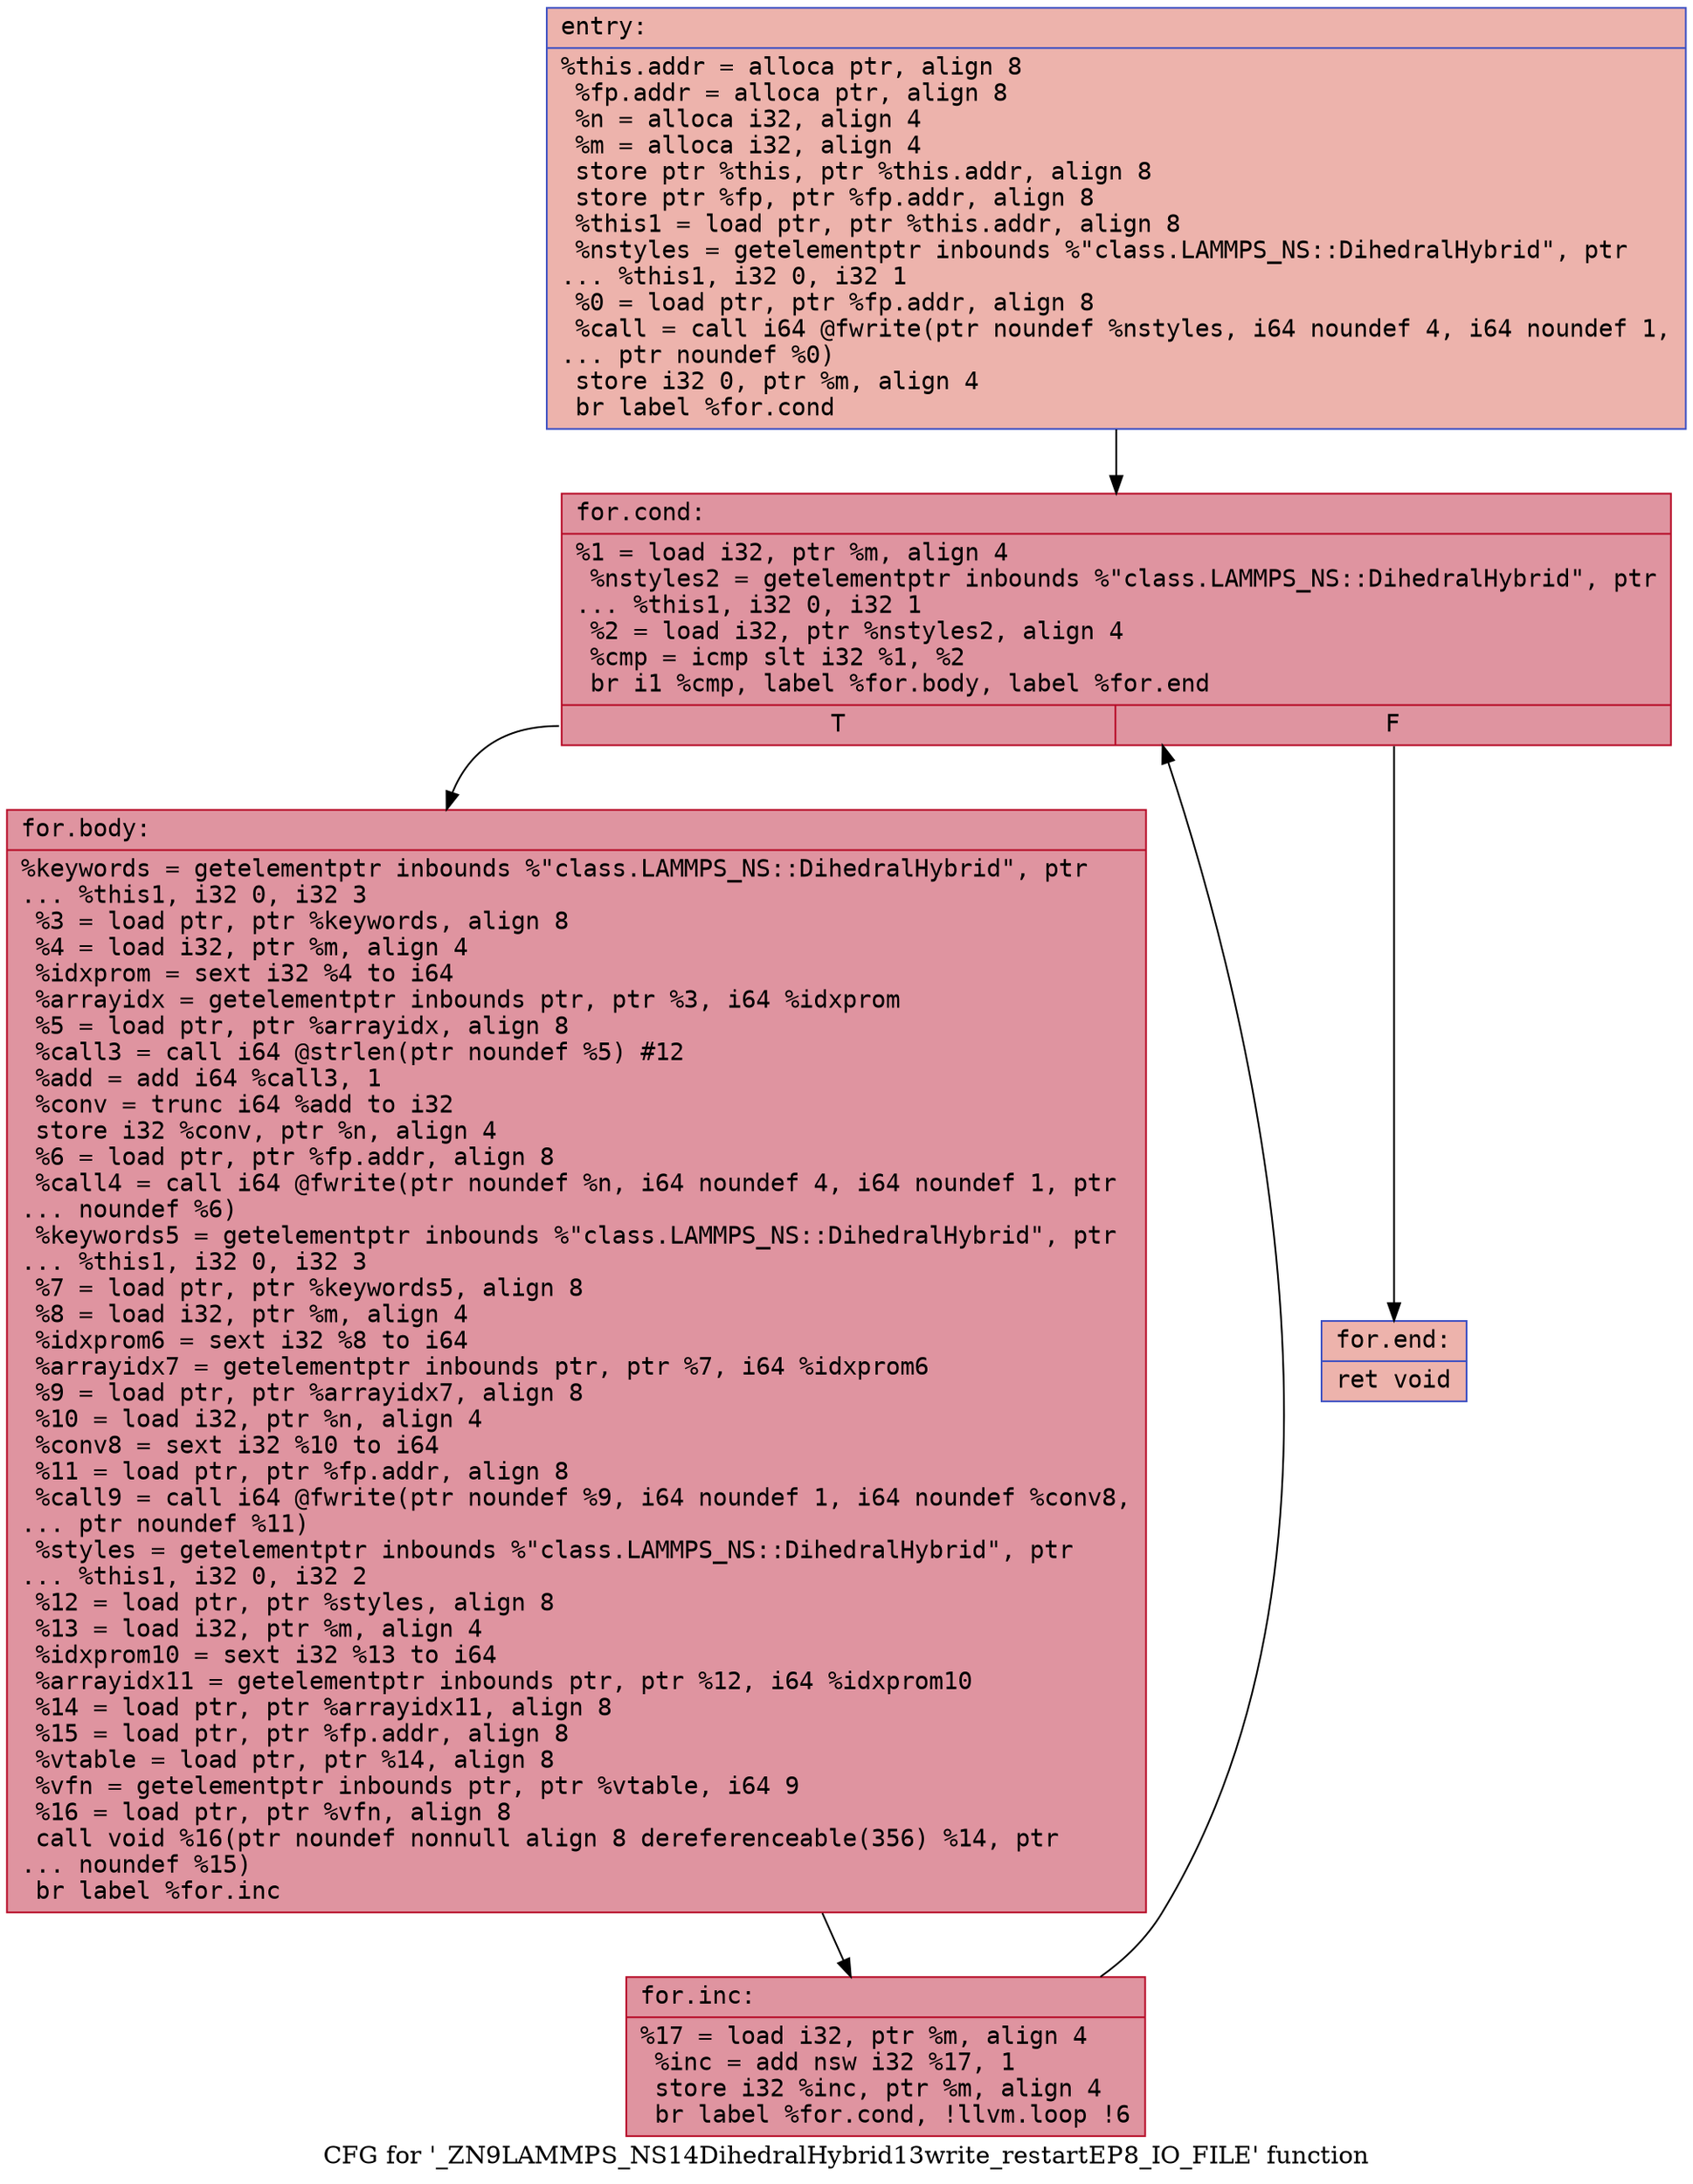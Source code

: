 digraph "CFG for '_ZN9LAMMPS_NS14DihedralHybrid13write_restartEP8_IO_FILE' function" {
	label="CFG for '_ZN9LAMMPS_NS14DihedralHybrid13write_restartEP8_IO_FILE' function";

	Node0x56273af638d0 [shape=record,color="#3d50c3ff", style=filled, fillcolor="#d6524470" fontname="Courier",label="{entry:\l|  %this.addr = alloca ptr, align 8\l  %fp.addr = alloca ptr, align 8\l  %n = alloca i32, align 4\l  %m = alloca i32, align 4\l  store ptr %this, ptr %this.addr, align 8\l  store ptr %fp, ptr %fp.addr, align 8\l  %this1 = load ptr, ptr %this.addr, align 8\l  %nstyles = getelementptr inbounds %\"class.LAMMPS_NS::DihedralHybrid\", ptr\l... %this1, i32 0, i32 1\l  %0 = load ptr, ptr %fp.addr, align 8\l  %call = call i64 @fwrite(ptr noundef %nstyles, i64 noundef 4, i64 noundef 1,\l... ptr noundef %0)\l  store i32 0, ptr %m, align 4\l  br label %for.cond\l}"];
	Node0x56273af638d0 -> Node0x56273af64130[tooltip="entry -> for.cond\nProbability 100.00%" ];
	Node0x56273af64130 [shape=record,color="#b70d28ff", style=filled, fillcolor="#b70d2870" fontname="Courier",label="{for.cond:\l|  %1 = load i32, ptr %m, align 4\l  %nstyles2 = getelementptr inbounds %\"class.LAMMPS_NS::DihedralHybrid\", ptr\l... %this1, i32 0, i32 1\l  %2 = load i32, ptr %nstyles2, align 4\l  %cmp = icmp slt i32 %1, %2\l  br i1 %cmp, label %for.body, label %for.end\l|{<s0>T|<s1>F}}"];
	Node0x56273af64130:s0 -> Node0x56273af63720[tooltip="for.cond -> for.body\nProbability 96.88%" ];
	Node0x56273af64130:s1 -> Node0x56273af637a0[tooltip="for.cond -> for.end\nProbability 3.12%" ];
	Node0x56273af63720 [shape=record,color="#b70d28ff", style=filled, fillcolor="#b70d2870" fontname="Courier",label="{for.body:\l|  %keywords = getelementptr inbounds %\"class.LAMMPS_NS::DihedralHybrid\", ptr\l... %this1, i32 0, i32 3\l  %3 = load ptr, ptr %keywords, align 8\l  %4 = load i32, ptr %m, align 4\l  %idxprom = sext i32 %4 to i64\l  %arrayidx = getelementptr inbounds ptr, ptr %3, i64 %idxprom\l  %5 = load ptr, ptr %arrayidx, align 8\l  %call3 = call i64 @strlen(ptr noundef %5) #12\l  %add = add i64 %call3, 1\l  %conv = trunc i64 %add to i32\l  store i32 %conv, ptr %n, align 4\l  %6 = load ptr, ptr %fp.addr, align 8\l  %call4 = call i64 @fwrite(ptr noundef %n, i64 noundef 4, i64 noundef 1, ptr\l... noundef %6)\l  %keywords5 = getelementptr inbounds %\"class.LAMMPS_NS::DihedralHybrid\", ptr\l... %this1, i32 0, i32 3\l  %7 = load ptr, ptr %keywords5, align 8\l  %8 = load i32, ptr %m, align 4\l  %idxprom6 = sext i32 %8 to i64\l  %arrayidx7 = getelementptr inbounds ptr, ptr %7, i64 %idxprom6\l  %9 = load ptr, ptr %arrayidx7, align 8\l  %10 = load i32, ptr %n, align 4\l  %conv8 = sext i32 %10 to i64\l  %11 = load ptr, ptr %fp.addr, align 8\l  %call9 = call i64 @fwrite(ptr noundef %9, i64 noundef 1, i64 noundef %conv8,\l... ptr noundef %11)\l  %styles = getelementptr inbounds %\"class.LAMMPS_NS::DihedralHybrid\", ptr\l... %this1, i32 0, i32 2\l  %12 = load ptr, ptr %styles, align 8\l  %13 = load i32, ptr %m, align 4\l  %idxprom10 = sext i32 %13 to i64\l  %arrayidx11 = getelementptr inbounds ptr, ptr %12, i64 %idxprom10\l  %14 = load ptr, ptr %arrayidx11, align 8\l  %15 = load ptr, ptr %fp.addr, align 8\l  %vtable = load ptr, ptr %14, align 8\l  %vfn = getelementptr inbounds ptr, ptr %vtable, i64 9\l  %16 = load ptr, ptr %vfn, align 8\l  call void %16(ptr noundef nonnull align 8 dereferenceable(356) %14, ptr\l... noundef %15)\l  br label %for.inc\l}"];
	Node0x56273af63720 -> Node0x56273af65f90[tooltip="for.body -> for.inc\nProbability 100.00%" ];
	Node0x56273af65f90 [shape=record,color="#b70d28ff", style=filled, fillcolor="#b70d2870" fontname="Courier",label="{for.inc:\l|  %17 = load i32, ptr %m, align 4\l  %inc = add nsw i32 %17, 1\l  store i32 %inc, ptr %m, align 4\l  br label %for.cond, !llvm.loop !6\l}"];
	Node0x56273af65f90 -> Node0x56273af64130[tooltip="for.inc -> for.cond\nProbability 100.00%" ];
	Node0x56273af637a0 [shape=record,color="#3d50c3ff", style=filled, fillcolor="#d6524470" fontname="Courier",label="{for.end:\l|  ret void\l}"];
}
